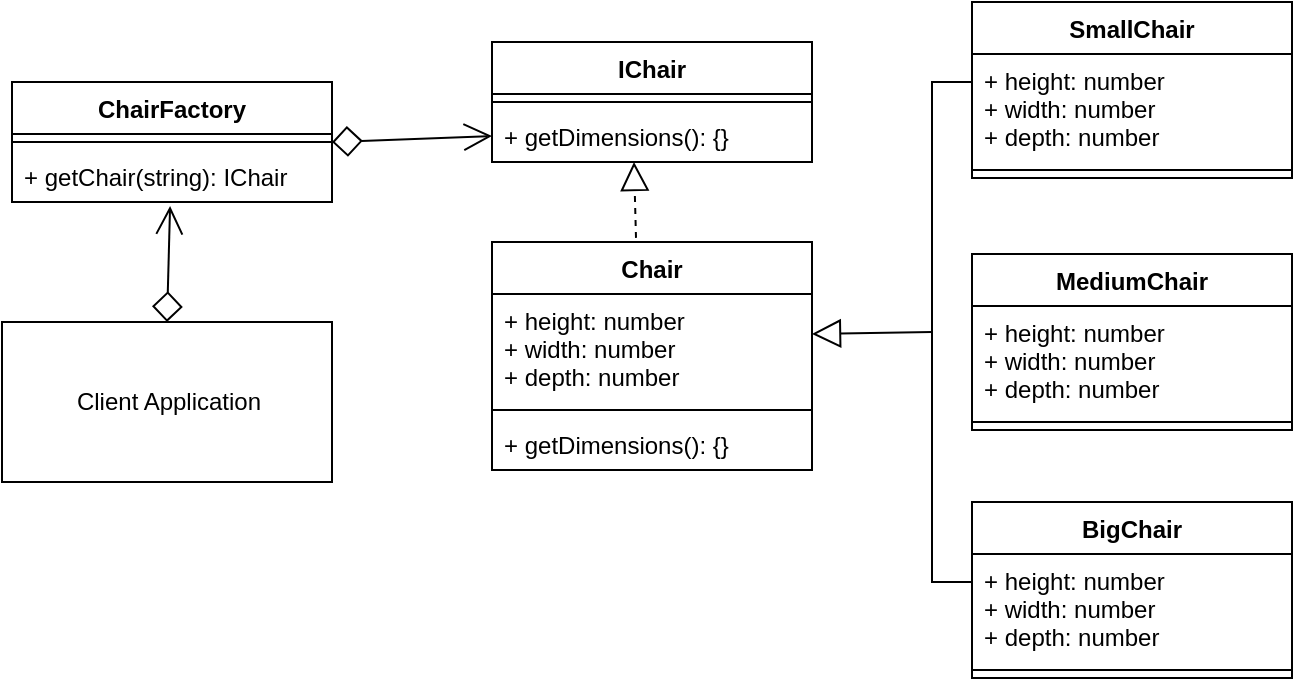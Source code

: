 <mxfile version="14.8.4" type="github"><diagram id="bjKFrtHwvCxVYvR7enTP" name="Page-1"><mxGraphModel dx="868" dy="393" grid="1" gridSize="10" guides="1" tooltips="1" connect="1" arrows="1" fold="1" page="1" pageScale="1" pageWidth="827" pageHeight="1169" math="0" shadow="0"><root><mxCell id="0"/><mxCell id="1" parent="0"/><mxCell id="zQk9F8KFKOYKn0Q7aX1r-1" value="Client Application" style="html=1;" vertex="1" parent="1"><mxGeometry x="35" y="240" width="165" height="80" as="geometry"/></mxCell><mxCell id="zQk9F8KFKOYKn0Q7aX1r-2" value="ChairFactory" style="swimlane;fontStyle=1;align=center;verticalAlign=top;childLayout=stackLayout;horizontal=1;startSize=26;horizontalStack=0;resizeParent=1;resizeParentMax=0;resizeLast=0;collapsible=1;marginBottom=0;" vertex="1" parent="1"><mxGeometry x="40" y="120" width="160" height="60" as="geometry"/></mxCell><mxCell id="zQk9F8KFKOYKn0Q7aX1r-4" value="" style="line;strokeWidth=1;fillColor=none;align=left;verticalAlign=middle;spacingTop=-1;spacingLeft=3;spacingRight=3;rotatable=0;labelPosition=right;points=[];portConstraint=eastwest;" vertex="1" parent="zQk9F8KFKOYKn0Q7aX1r-2"><mxGeometry y="26" width="160" height="8" as="geometry"/></mxCell><mxCell id="zQk9F8KFKOYKn0Q7aX1r-5" value="+ getChair(string): IChair" style="text;strokeColor=none;fillColor=none;align=left;verticalAlign=top;spacingLeft=4;spacingRight=4;overflow=hidden;rotatable=0;points=[[0,0.5],[1,0.5]];portConstraint=eastwest;" vertex="1" parent="zQk9F8KFKOYKn0Q7aX1r-2"><mxGeometry y="34" width="160" height="26" as="geometry"/></mxCell><mxCell id="zQk9F8KFKOYKn0Q7aX1r-6" value="IChair" style="swimlane;fontStyle=1;align=center;verticalAlign=top;childLayout=stackLayout;horizontal=1;startSize=26;horizontalStack=0;resizeParent=1;resizeParentMax=0;resizeLast=0;collapsible=1;marginBottom=0;" vertex="1" parent="1"><mxGeometry x="280" y="100" width="160" height="60" as="geometry"/></mxCell><mxCell id="zQk9F8KFKOYKn0Q7aX1r-8" value="" style="line;strokeWidth=1;fillColor=none;align=left;verticalAlign=middle;spacingTop=-1;spacingLeft=3;spacingRight=3;rotatable=0;labelPosition=right;points=[];portConstraint=eastwest;" vertex="1" parent="zQk9F8KFKOYKn0Q7aX1r-6"><mxGeometry y="26" width="160" height="8" as="geometry"/></mxCell><mxCell id="zQk9F8KFKOYKn0Q7aX1r-9" value="+ getDimensions(): {}" style="text;strokeColor=none;fillColor=none;align=left;verticalAlign=top;spacingLeft=4;spacingRight=4;overflow=hidden;rotatable=0;points=[[0,0.5],[1,0.5]];portConstraint=eastwest;" vertex="1" parent="zQk9F8KFKOYKn0Q7aX1r-6"><mxGeometry y="34" width="160" height="26" as="geometry"/></mxCell><mxCell id="zQk9F8KFKOYKn0Q7aX1r-10" value="Chair" style="swimlane;fontStyle=1;align=center;verticalAlign=top;childLayout=stackLayout;horizontal=1;startSize=26;horizontalStack=0;resizeParent=1;resizeParentMax=0;resizeLast=0;collapsible=1;marginBottom=0;" vertex="1" parent="1"><mxGeometry x="280" y="200" width="160" height="114" as="geometry"/></mxCell><mxCell id="zQk9F8KFKOYKn0Q7aX1r-11" value="+ height: number&#10;+ width: number&#10;+ depth: number&#10;" style="text;strokeColor=none;fillColor=none;align=left;verticalAlign=top;spacingLeft=4;spacingRight=4;overflow=hidden;rotatable=0;points=[[0,0.5],[1,0.5]];portConstraint=eastwest;" vertex="1" parent="zQk9F8KFKOYKn0Q7aX1r-10"><mxGeometry y="26" width="160" height="54" as="geometry"/></mxCell><mxCell id="zQk9F8KFKOYKn0Q7aX1r-12" value="" style="line;strokeWidth=1;fillColor=none;align=left;verticalAlign=middle;spacingTop=-1;spacingLeft=3;spacingRight=3;rotatable=0;labelPosition=right;points=[];portConstraint=eastwest;" vertex="1" parent="zQk9F8KFKOYKn0Q7aX1r-10"><mxGeometry y="80" width="160" height="8" as="geometry"/></mxCell><mxCell id="zQk9F8KFKOYKn0Q7aX1r-13" value="+ getDimensions(): {}" style="text;strokeColor=none;fillColor=none;align=left;verticalAlign=top;spacingLeft=4;spacingRight=4;overflow=hidden;rotatable=0;points=[[0,0.5],[1,0.5]];portConstraint=eastwest;" vertex="1" parent="zQk9F8KFKOYKn0Q7aX1r-10"><mxGeometry y="88" width="160" height="26" as="geometry"/></mxCell><mxCell id="zQk9F8KFKOYKn0Q7aX1r-14" value="SmallChair" style="swimlane;fontStyle=1;align=center;verticalAlign=top;childLayout=stackLayout;horizontal=1;startSize=26;horizontalStack=0;resizeParent=1;resizeParentMax=0;resizeLast=0;collapsible=1;marginBottom=0;" vertex="1" parent="1"><mxGeometry x="520" y="80" width="160" height="88" as="geometry"/></mxCell><mxCell id="zQk9F8KFKOYKn0Q7aX1r-15" value="+ height: number&#10;+ width: number&#10;+ depth: number&#10;" style="text;strokeColor=none;fillColor=none;align=left;verticalAlign=top;spacingLeft=4;spacingRight=4;overflow=hidden;rotatable=0;points=[[0,0.5],[1,0.5]];portConstraint=eastwest;" vertex="1" parent="zQk9F8KFKOYKn0Q7aX1r-14"><mxGeometry y="26" width="160" height="54" as="geometry"/></mxCell><mxCell id="zQk9F8KFKOYKn0Q7aX1r-16" value="" style="line;strokeWidth=1;fillColor=none;align=left;verticalAlign=middle;spacingTop=-1;spacingLeft=3;spacingRight=3;rotatable=0;labelPosition=right;points=[];portConstraint=eastwest;" vertex="1" parent="zQk9F8KFKOYKn0Q7aX1r-14"><mxGeometry y="80" width="160" height="8" as="geometry"/></mxCell><mxCell id="zQk9F8KFKOYKn0Q7aX1r-18" value="MediumChair" style="swimlane;fontStyle=1;align=center;verticalAlign=top;childLayout=stackLayout;horizontal=1;startSize=26;horizontalStack=0;resizeParent=1;resizeParentMax=0;resizeLast=0;collapsible=1;marginBottom=0;" vertex="1" parent="1"><mxGeometry x="520" y="206" width="160" height="88" as="geometry"/></mxCell><mxCell id="zQk9F8KFKOYKn0Q7aX1r-19" value="+ height: number&#10;+ width: number&#10;+ depth: number&#10;" style="text;strokeColor=none;fillColor=none;align=left;verticalAlign=top;spacingLeft=4;spacingRight=4;overflow=hidden;rotatable=0;points=[[0,0.5],[1,0.5]];portConstraint=eastwest;" vertex="1" parent="zQk9F8KFKOYKn0Q7aX1r-18"><mxGeometry y="26" width="160" height="54" as="geometry"/></mxCell><mxCell id="zQk9F8KFKOYKn0Q7aX1r-20" value="" style="line;strokeWidth=1;fillColor=none;align=left;verticalAlign=middle;spacingTop=-1;spacingLeft=3;spacingRight=3;rotatable=0;labelPosition=right;points=[];portConstraint=eastwest;" vertex="1" parent="zQk9F8KFKOYKn0Q7aX1r-18"><mxGeometry y="80" width="160" height="8" as="geometry"/></mxCell><mxCell id="zQk9F8KFKOYKn0Q7aX1r-22" value="BigChair" style="swimlane;fontStyle=1;align=center;verticalAlign=top;childLayout=stackLayout;horizontal=1;startSize=26;horizontalStack=0;resizeParent=1;resizeParentMax=0;resizeLast=0;collapsible=1;marginBottom=0;" vertex="1" parent="1"><mxGeometry x="520" y="330" width="160" height="88" as="geometry"/></mxCell><mxCell id="zQk9F8KFKOYKn0Q7aX1r-23" value="+ height: number&#10;+ width: number&#10;+ depth: number&#10;" style="text;strokeColor=none;fillColor=none;align=left;verticalAlign=top;spacingLeft=4;spacingRight=4;overflow=hidden;rotatable=0;points=[[0,0.5],[1,0.5]];portConstraint=eastwest;" vertex="1" parent="zQk9F8KFKOYKn0Q7aX1r-22"><mxGeometry y="26" width="160" height="54" as="geometry"/></mxCell><mxCell id="zQk9F8KFKOYKn0Q7aX1r-24" value="" style="line;strokeWidth=1;fillColor=none;align=left;verticalAlign=middle;spacingTop=-1;spacingLeft=3;spacingRight=3;rotatable=0;labelPosition=right;points=[];portConstraint=eastwest;" vertex="1" parent="zQk9F8KFKOYKn0Q7aX1r-22"><mxGeometry y="80" width="160" height="8" as="geometry"/></mxCell><mxCell id="zQk9F8KFKOYKn0Q7aX1r-26" value="" style="shape=partialRectangle;whiteSpace=wrap;html=1;bottom=1;right=1;left=1;top=0;fillColor=none;routingCenterX=-0.5;direction=south;" vertex="1" parent="1"><mxGeometry x="500" y="120" width="20" height="250" as="geometry"/></mxCell><mxCell id="zQk9F8KFKOYKn0Q7aX1r-27" value="" style="html=1;verticalAlign=bottom;endArrow=block;exitX=0.5;exitY=1;exitDx=0;exitDy=0;entryX=1;entryY=0.37;entryDx=0;entryDy=0;entryPerimeter=0;endFill=0;endSize=12;" edge="1" parent="1" source="zQk9F8KFKOYKn0Q7aX1r-26" target="zQk9F8KFKOYKn0Q7aX1r-11"><mxGeometry width="80" relative="1" as="geometry"><mxPoint x="370" y="240" as="sourcePoint"/><mxPoint x="450" y="240" as="targetPoint"/></mxGeometry></mxCell><mxCell id="zQk9F8KFKOYKn0Q7aX1r-28" value="" style="html=1;verticalAlign=bottom;endArrow=block;exitX=0.45;exitY=-0.018;exitDx=0;exitDy=0;endFill=0;endSize=12;exitPerimeter=0;dashed=1;" edge="1" parent="1" source="zQk9F8KFKOYKn0Q7aX1r-10"><mxGeometry width="80" relative="1" as="geometry"><mxPoint x="510" y="255" as="sourcePoint"/><mxPoint x="351" y="160" as="targetPoint"/></mxGeometry></mxCell><mxCell id="zQk9F8KFKOYKn0Q7aX1r-29" value="" style="html=1;verticalAlign=bottom;endArrow=open;exitX=1;exitY=0.5;exitDx=0;exitDy=0;entryX=0;entryY=0.5;entryDx=0;entryDy=0;endFill=0;endSize=12;startArrow=diamond;startFill=0;startSize=13;" edge="1" parent="1" source="zQk9F8KFKOYKn0Q7aX1r-2" target="zQk9F8KFKOYKn0Q7aX1r-9"><mxGeometry width="80" relative="1" as="geometry"><mxPoint x="520" y="265" as="sourcePoint"/><mxPoint x="460" y="265.98" as="targetPoint"/></mxGeometry></mxCell><mxCell id="zQk9F8KFKOYKn0Q7aX1r-30" value="" style="html=1;verticalAlign=bottom;endArrow=open;exitX=0.5;exitY=0;exitDx=0;exitDy=0;entryX=0.494;entryY=1.077;entryDx=0;entryDy=0;endFill=0;endSize=12;startArrow=diamond;startFill=0;startSize=13;entryPerimeter=0;" edge="1" parent="1" source="zQk9F8KFKOYKn0Q7aX1r-1" target="zQk9F8KFKOYKn0Q7aX1r-5"><mxGeometry width="80" relative="1" as="geometry"><mxPoint x="210" y="160" as="sourcePoint"/><mxPoint x="290" y="157" as="targetPoint"/></mxGeometry></mxCell></root></mxGraphModel></diagram></mxfile>